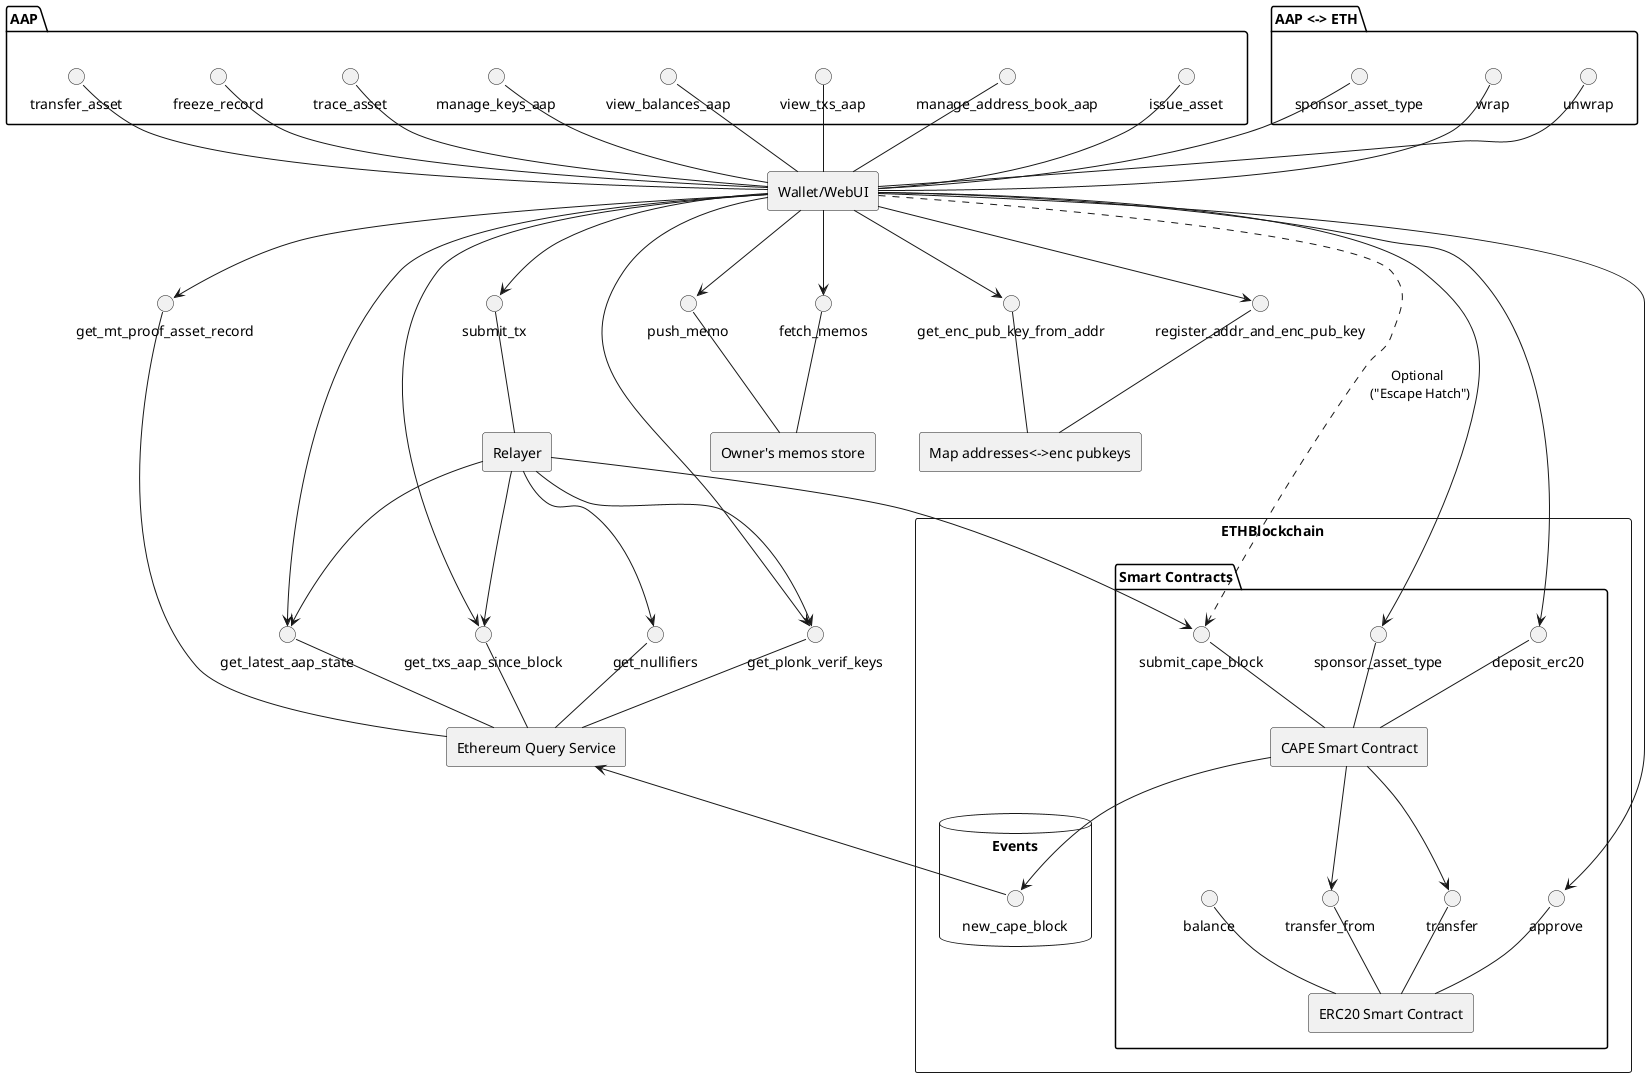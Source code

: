 @startuml
skinparam componentStyle rectangle

component "Wallet/WebUI" as UI


package "AAP" {
    issue_asset -down- UI
    transfer_asset -down- UI
    freeze_record -down- UI
    trace_asset -down- UI
    manage_keys_aap -down- UI
    view_balances_aap -down- UI
    view_txs_aap -down- UI
    manage_address_book_aap -down- UI
}
package "AAP <-> ETH" {
    sponsor_asset_type -down- UI
    wrap -down- UI
    unwrap -down- UI
}


[Relayer]
interface submit_tx
submit_tx -down- Relayer

[Ethereum Query Service] as EQS
interface get_mt_proof_asset_record
interface get_txs_aap_since_block
interface get_latest_aap_state
interface get_plonk_verif_keys
interface get_nullifiers
get_nullifiers -down- EQS
get_plonk_verif_keys -down- EQS
get_txs_aap_since_block -down- EQS
get_mt_proof_asset_record -down- EQS
get_latest_aap_state -down- EQS

' [Ethereum Access Provider] as EAP

[Owner's memos store] as OMS
interface fetch_memos
interface push_memo
fetch_memos -down- OMS
push_memo -down- OMS


[Map addresses<->enc pubkeys] as MAPADDRENC
interface register_addr_and_enc_pub_key
interface get_enc_pub_key_from_addr
register_addr_and_enc_pub_key -down- MAPADDRENC
get_enc_pub_key_from_addr -down- MAPADDRENC


component ETHBlockchain {

    Package "Smart Contracts" {

        [CAPE Smart Contract] as CAPESC
        interface submit_cape_block
        interface "sponsor_asset_type" as sponsor_asset_type_cape
        interface deposit_erc20
        submit_cape_block -down- CAPESC
        sponsor_asset_type_cape -down- CAPESC
        deposit_erc20 -down- CAPESC

        [ERC20 Smart Contract] as ERC20
        interface approve
        interface transfer_from
        interface transfer
        interface balance

        approve -down- ERC20
        transfer -down- ERC20
        balance -down- ERC20
        transfer_from -down- ERC20

    }

    database Events {
        interface new_cape_block
    }

}

Relayer -down-> submit_cape_block
Relayer -down-> get_txs_aap_since_block
Relayer -down-> get_latest_aap_state
Relayer -down-> get_nullifiers
Relayer -down-> get_plonk_verif_keys

CAPESC -down-> transfer_from
CAPESC -down-> transfer
CAPESC -down-> new_cape_block

UI -down-> fetch_memos
UI -down-> submit_tx
UI -down-> sponsor_asset_type_cape
UI -down-> push_memo
UI -down-> deposit_erc20
UI -down-> approve
UI -down-> get_mt_proof_asset_record
UI -down-> get_txs_aap_since_block
UI -down-> register_addr_and_enc_pub_key
UI -down-> get_enc_pub_key_from_addr
UI -down-> get_latest_aap_state
UI -down-> get_plonk_verif_keys
UI -down..-> submit_cape_block: Optional \n ("Escape Hatch")

new_cape_block -up-> EQS

@enduml
